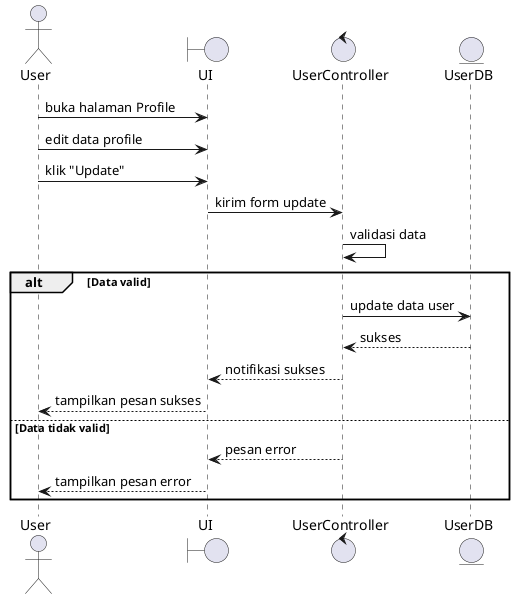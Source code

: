 @startuml SD_UpdateProfile

actor User
boundary UI
control UserController
entity UserDB

User -> UI : buka halaman Profile
User -> UI : edit data profile
User -> UI : klik "Update"
UI -> UserController : kirim form update
UserController -> UserController : validasi data

alt Data valid
    UserController -> UserDB : update data user
    UserDB --> UserController : sukses
    UserController --> UI : notifikasi sukses
    UI --> User : tampilkan pesan sukses
else Data tidak valid
    UserController --> UI : pesan error
    UI --> User : tampilkan pesan error
end

@enduml
